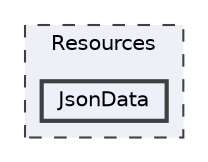 digraph "Resources/JsonData"
{
 // LATEX_PDF_SIZE
  bgcolor="transparent";
  edge [fontname=Helvetica,fontsize=10,labelfontname=Helvetica,labelfontsize=10];
  node [fontname=Helvetica,fontsize=10,shape=box,height=0.2,width=0.4];
  compound=true
  subgraph clusterdir_bde32bf976401edbce144c1ca78437b0 {
    graph [ bgcolor="#edf0f7", pencolor="grey25", label="Resources", fontname=Helvetica,fontsize=10 style="filled,dashed", URL="dir_bde32bf976401edbce144c1ca78437b0.html",tooltip=""]
  dir_b41208925ebdda5920b997239af642f6 [label="JsonData", fillcolor="#edf0f7", color="grey25", style="filled,bold", URL="dir_b41208925ebdda5920b997239af642f6.html",tooltip=""];
  }
}
